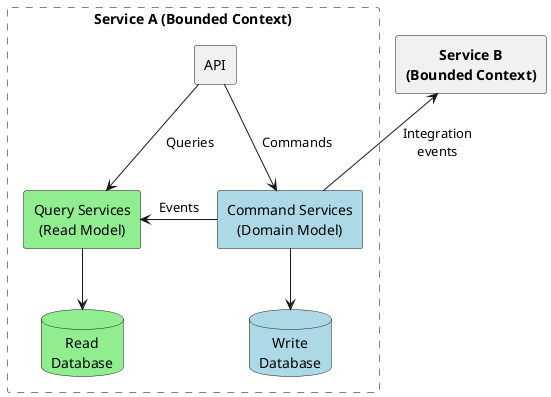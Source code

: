 @startuml

scale max 1024 width
scale max 800 height

skinparam defaultTextAlignment center
skinparam componentStyle rectangle
skinparam packageStyle rectangle

skinparam package {
  BorderColor Grey
}

package "Service A (Bounded Context)" #line.dashed {
  component API
  component "Query Services\n(Read Model)" as query #lightgreen
  component "Command Services\n(Domain Model)" as command #lightblue
  database "Read\nDatabase" as readDB #lightgreen
  database "Write\nDatabase" as writeDB #lightblue
}

component "**Service B**\n**(Bounded Context)**" as sB

API --> query: Queries
API --> command: Commands
command --> writeDB
query --> readDB
command -> query: Events
sB <-- command: Integration\nevents

@enduml
